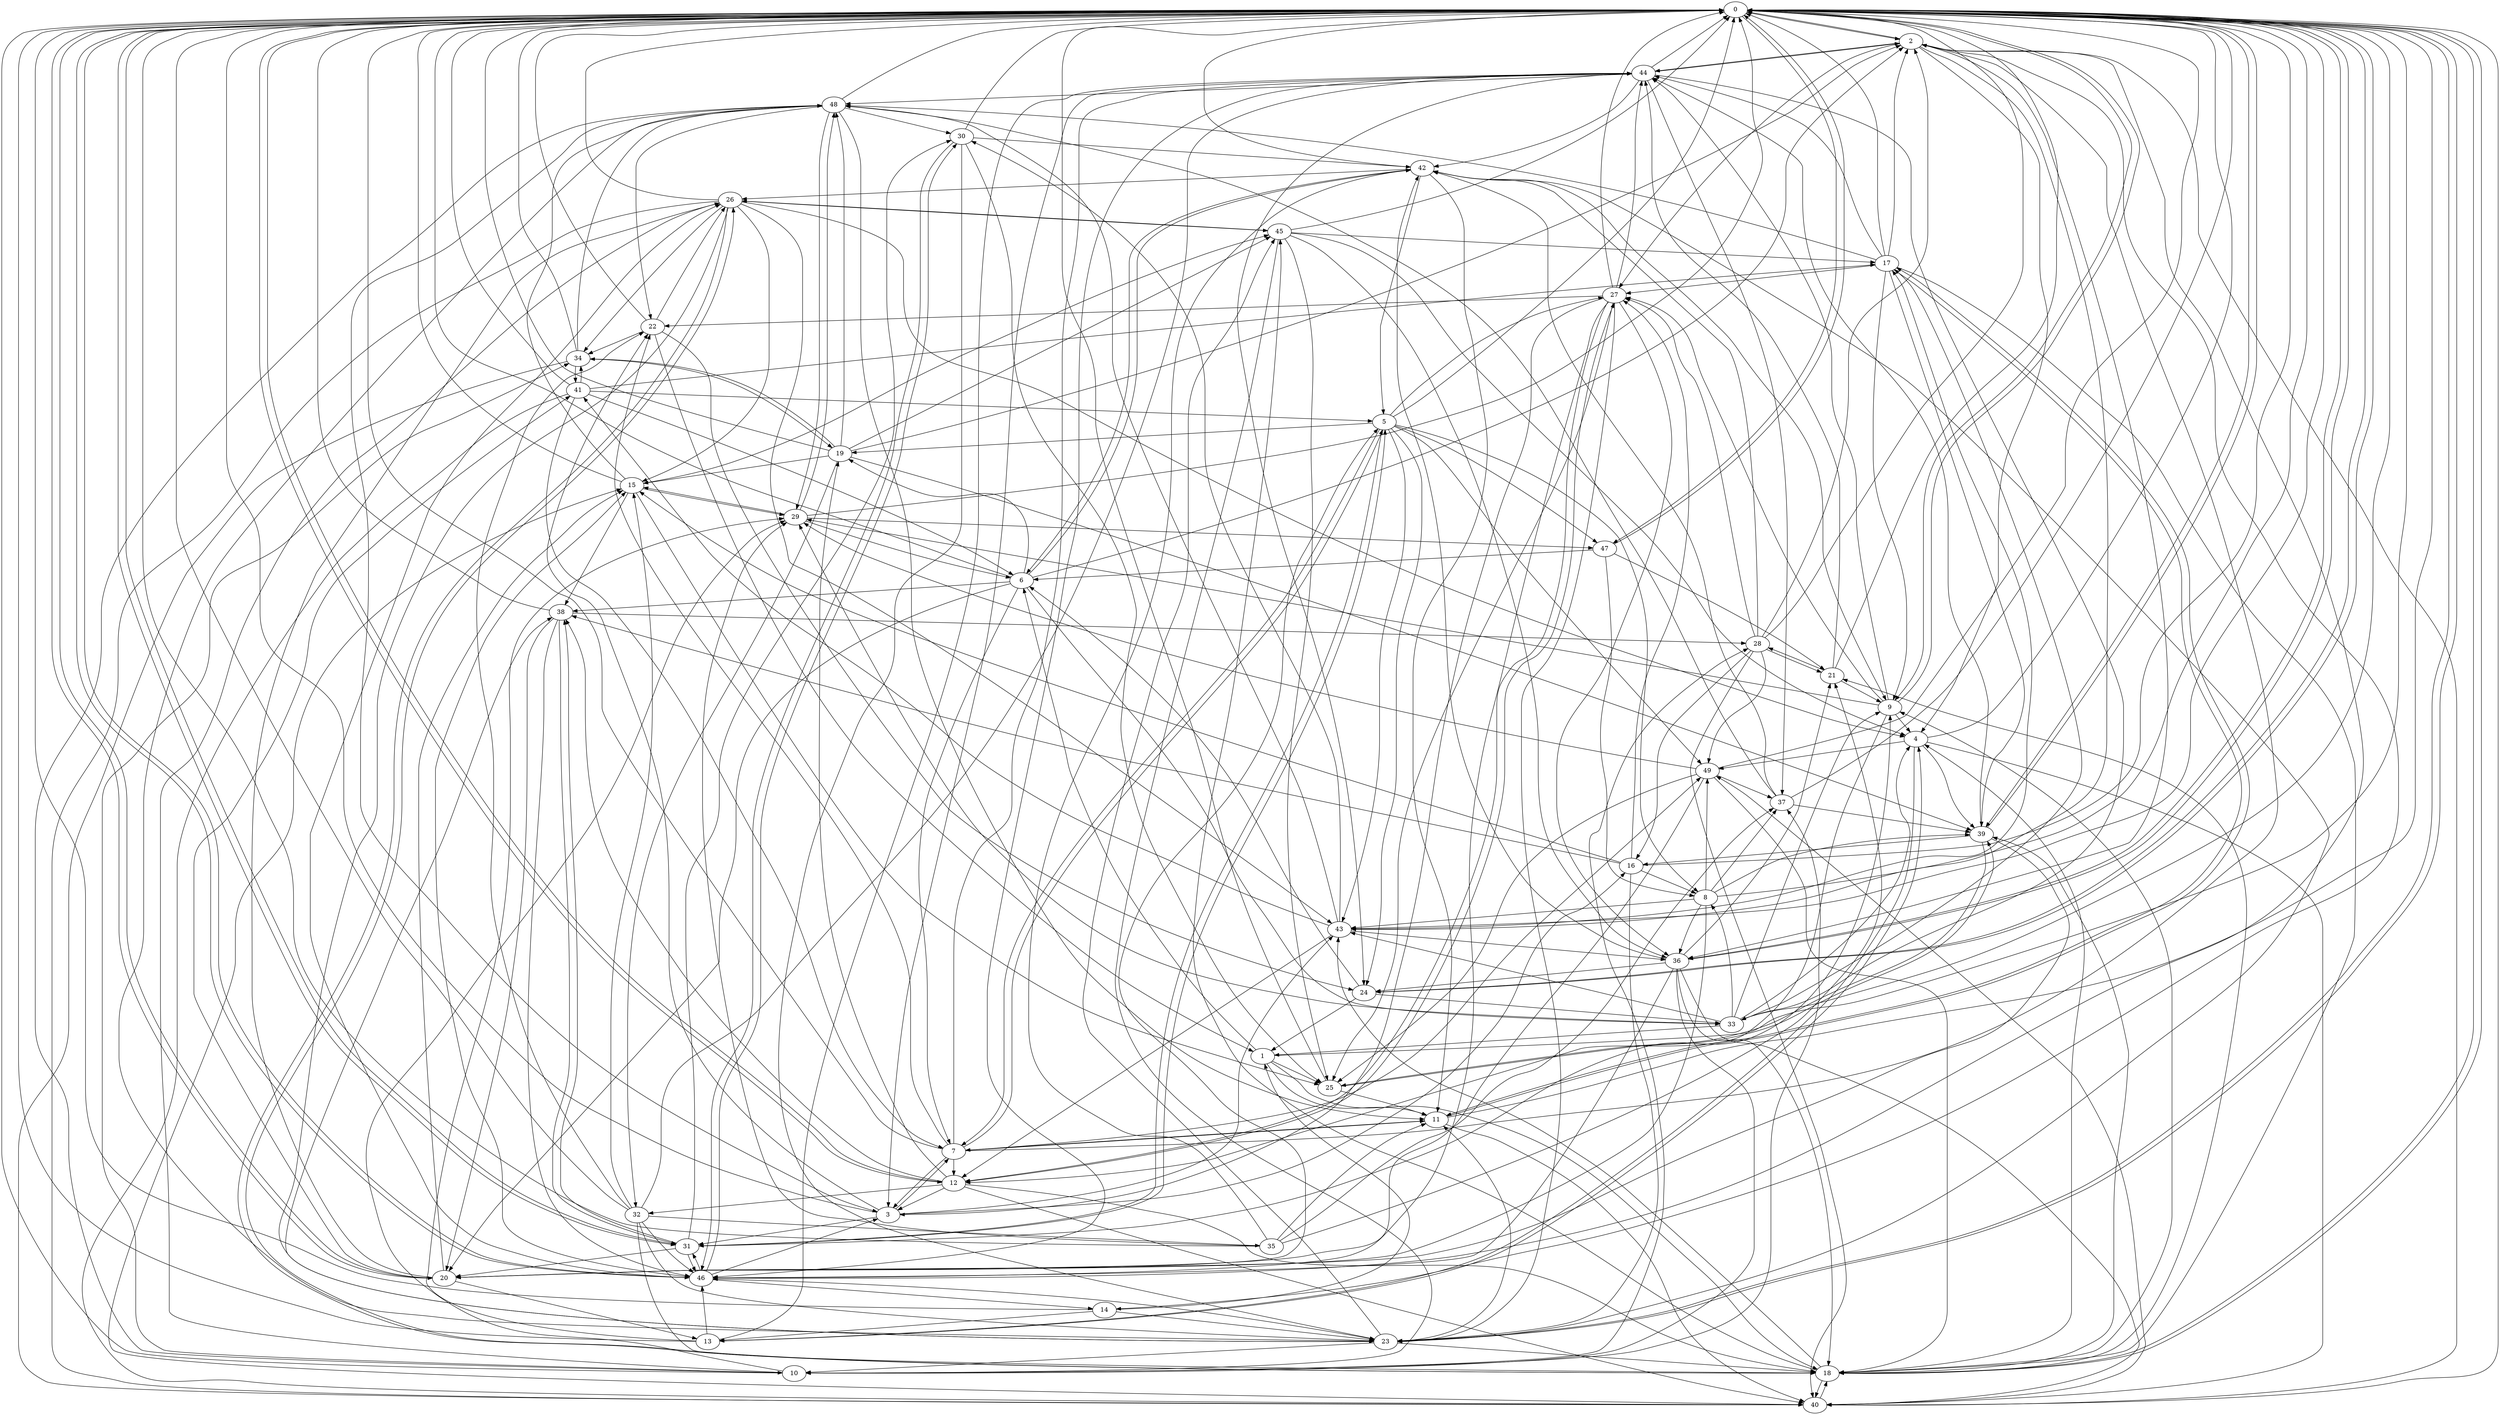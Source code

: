 strict digraph "" {
	0	 [component_delay=3];
	2	 [component_delay=3];
	0 -> 2	 [wire_delay=1];
	9	 [component_delay=3];
	0 -> 9	 [wire_delay=1];
	12	 [component_delay=3];
	0 -> 12	 [wire_delay=1];
	18	 [component_delay=3];
	0 -> 18	 [wire_delay=1];
	20	 [component_delay=3];
	0 -> 20	 [wire_delay=1];
	23	 [component_delay=3];
	0 -> 23	 [wire_delay=1];
	24	 [component_delay=3];
	0 -> 24	 [wire_delay=1];
	31	 [component_delay=3];
	0 -> 31	 [wire_delay=1];
	36	 [component_delay=3];
	0 -> 36	 [wire_delay=1];
	39	 [component_delay=3];
	0 -> 39	 [wire_delay=1];
	46	 [component_delay=3];
	0 -> 46	 [wire_delay=1];
	47	 [component_delay=3];
	0 -> 47	 [wire_delay=1];
	1	 [component_delay=3];
	1 -> 0	 [wire_delay=1];
	6	 [component_delay=3];
	1 -> 6	 [wire_delay=1];
	11	 [component_delay=3];
	1 -> 11	 [wire_delay=1];
	1 -> 18	 [wire_delay=1];
	25	 [component_delay=3];
	1 -> 25	 [wire_delay=1];
	2 -> 0	 [wire_delay=1];
	4	 [component_delay=3];
	2 -> 4	 [wire_delay=1];
	14	 [component_delay=3];
	2 -> 14	 [wire_delay=1];
	27	 [component_delay=3];
	2 -> 27	 [wire_delay=1];
	2 -> 36	 [wire_delay=1];
	40	 [component_delay=3];
	2 -> 40	 [wire_delay=1];
	43	 [component_delay=3];
	2 -> 43	 [wire_delay=1];
	44	 [component_delay=3];
	2 -> 44	 [wire_delay=1];
	3	 [component_delay=3];
	3 -> 0	 [wire_delay=1];
	7	 [component_delay=3];
	3 -> 7	 [wire_delay=1];
	16	 [component_delay=3];
	3 -> 16	 [wire_delay=1];
	22	 [component_delay=3];
	3 -> 22	 [wire_delay=1];
	3 -> 31	 [wire_delay=1];
	3 -> 43	 [wire_delay=1];
	4 -> 0	 [wire_delay=1];
	13	 [component_delay=3];
	4 -> 13	 [wire_delay=1];
	4 -> 39	 [wire_delay=1];
	4 -> 40	 [wire_delay=1];
	49	 [component_delay=3];
	4 -> 49	 [wire_delay=1];
	5	 [component_delay=3];
	5 -> 0	 [wire_delay=1];
	5 -> 7	 [wire_delay=1];
	8	 [component_delay=3];
	5 -> 8	 [wire_delay=1];
	19	 [component_delay=3];
	5 -> 19	 [wire_delay=1];
	5 -> 24	 [wire_delay=1];
	5 -> 27	 [wire_delay=1];
	5 -> 31	 [wire_delay=1];
	5 -> 43	 [wire_delay=1];
	5 -> 47	 [wire_delay=1];
	5 -> 49	 [wire_delay=1];
	6 -> 0	 [wire_delay=1];
	6 -> 2	 [wire_delay=1];
	6 -> 7	 [wire_delay=1];
	6 -> 19	 [wire_delay=1];
	6 -> 20	 [wire_delay=1];
	33	 [component_delay=3];
	6 -> 33	 [wire_delay=1];
	38	 [component_delay=3];
	6 -> 38	 [wire_delay=1];
	42	 [component_delay=3];
	6 -> 42	 [wire_delay=1];
	7 -> 0	 [wire_delay=1];
	7 -> 2	 [wire_delay=1];
	7 -> 3	 [wire_delay=1];
	7 -> 5	 [wire_delay=1];
	7 -> 11	 [wire_delay=1];
	7 -> 12	 [wire_delay=1];
	7 -> 22	 [wire_delay=1];
	7 -> 44	 [wire_delay=1];
	7 -> 49	 [wire_delay=1];
	8 -> 0	 [wire_delay=1];
	8 -> 20	 [wire_delay=1];
	8 -> 36	 [wire_delay=1];
	37	 [component_delay=3];
	8 -> 37	 [wire_delay=1];
	8 -> 39	 [wire_delay=1];
	8 -> 43	 [wire_delay=1];
	8 -> 49	 [wire_delay=1];
	9 -> 0	 [wire_delay=1];
	9 -> 4	 [wire_delay=1];
	9 -> 12	 [wire_delay=1];
	9 -> 27	 [wire_delay=1];
	29	 [component_delay=3];
	9 -> 29	 [wire_delay=1];
	9 -> 44	 [wire_delay=1];
	10	 [component_delay=3];
	10 -> 0	 [wire_delay=1];
	26	 [component_delay=3];
	10 -> 26	 [wire_delay=1];
	28	 [component_delay=3];
	10 -> 28	 [wire_delay=1];
	10 -> 29	 [wire_delay=1];
	34	 [component_delay=3];
	10 -> 34	 [wire_delay=1];
	10 -> 37	 [wire_delay=1];
	11 -> 0	 [wire_delay=1];
	11 -> 7	 [wire_delay=1];
	17	 [component_delay=3];
	11 -> 17	 [wire_delay=1];
	11 -> 40	 [wire_delay=1];
	12 -> 0	 [wire_delay=1];
	12 -> 3	 [wire_delay=1];
	12 -> 18	 [wire_delay=1];
	12 -> 19	 [wire_delay=1];
	12 -> 27	 [wire_delay=1];
	32	 [component_delay=3];
	12 -> 32	 [wire_delay=1];
	12 -> 38	 [wire_delay=1];
	12 -> 40	 [wire_delay=1];
	13 -> 0	 [wire_delay=1];
	13 -> 4	 [wire_delay=1];
	13 -> 29	 [wire_delay=1];
	13 -> 44	 [wire_delay=1];
	13 -> 46	 [wire_delay=1];
	14 -> 0	 [wire_delay=1];
	14 -> 1	 [wire_delay=1];
	14 -> 13	 [wire_delay=1];
	14 -> 23	 [wire_delay=1];
	15	 [component_delay=3];
	15 -> 0	 [wire_delay=1];
	15 -> 25	 [wire_delay=1];
	15 -> 29	 [wire_delay=1];
	15 -> 38	 [wire_delay=1];
	45	 [component_delay=3];
	15 -> 45	 [wire_delay=1];
	48	 [component_delay=3];
	15 -> 48	 [wire_delay=1];
	16 -> 0	 [wire_delay=1];
	16 -> 8	 [wire_delay=1];
	16 -> 15	 [wire_delay=1];
	16 -> 23	 [wire_delay=1];
	16 -> 27	 [wire_delay=1];
	16 -> 38	 [wire_delay=1];
	17 -> 0	 [wire_delay=1];
	17 -> 2	 [wire_delay=1];
	17 -> 9	 [wire_delay=1];
	17 -> 11	 [wire_delay=1];
	17 -> 18	 [wire_delay=1];
	17 -> 27	 [wire_delay=1];
	17 -> 39	 [wire_delay=1];
	17 -> 44	 [wire_delay=1];
	17 -> 48	 [wire_delay=1];
	18 -> 0	 [wire_delay=1];
	18 -> 4	 [wire_delay=1];
	18 -> 9	 [wire_delay=1];
	21	 [component_delay=3];
	18 -> 21	 [wire_delay=1];
	18 -> 26	 [wire_delay=1];
	18 -> 39	 [wire_delay=1];
	18 -> 40	 [wire_delay=1];
	18 -> 43	 [wire_delay=1];
	18 -> 45	 [wire_delay=1];
	19 -> 0	 [wire_delay=1];
	19 -> 2	 [wire_delay=1];
	19 -> 15	 [wire_delay=1];
	19 -> 32	 [wire_delay=1];
	19 -> 34	 [wire_delay=1];
	19 -> 39	 [wire_delay=1];
	19 -> 45	 [wire_delay=1];
	19 -> 48	 [wire_delay=1];
	20 -> 0	 [wire_delay=1];
	20 -> 5	 [wire_delay=1];
	20 -> 13	 [wire_delay=1];
	20 -> 15	 [wire_delay=1];
	20 -> 26	 [wire_delay=1];
	41	 [component_delay=3];
	20 -> 41	 [wire_delay=1];
	21 -> 0	 [wire_delay=1];
	21 -> 9	 [wire_delay=1];
	21 -> 28	 [wire_delay=1];
	21 -> 44	 [wire_delay=1];
	22 -> 0	 [wire_delay=1];
	22 -> 1	 [wire_delay=1];
	22 -> 24	 [wire_delay=1];
	22 -> 26	 [wire_delay=1];
	22 -> 34	 [wire_delay=1];
	23 -> 0	 [wire_delay=1];
	23 -> 10	 [wire_delay=1];
	23 -> 11	 [wire_delay=1];
	23 -> 18	 [wire_delay=1];
	23 -> 38	 [wire_delay=1];
	23 -> 42	 [wire_delay=1];
	23 -> 45	 [wire_delay=1];
	23 -> 46	 [wire_delay=1];
	23 -> 48	 [wire_delay=1];
	24 -> 0	 [wire_delay=1];
	24 -> 1	 [wire_delay=1];
	24 -> 6	 [wire_delay=1];
	24 -> 33	 [wire_delay=1];
	25 -> 0	 [wire_delay=1];
	25 -> 11	 [wire_delay=1];
	25 -> 39	 [wire_delay=1];
	26 -> 0	 [wire_delay=1];
	26 -> 4	 [wire_delay=1];
	26 -> 15	 [wire_delay=1];
	26 -> 18	 [wire_delay=1];
	26 -> 23	 [wire_delay=1];
	26 -> 34	 [wire_delay=1];
	26 -> 40	 [wire_delay=1];
	26 -> 43	 [wire_delay=1];
	26 -> 45	 [wire_delay=1];
	27 -> 0	 [wire_delay=1];
	27 -> 3	 [wire_delay=1];
	27 -> 12	 [wire_delay=1];
	27 -> 22	 [wire_delay=1];
	27 -> 23	 [wire_delay=1];
	27 -> 25	 [wire_delay=1];
	27 -> 36	 [wire_delay=1];
	27 -> 44	 [wire_delay=1];
	27 -> 46	 [wire_delay=1];
	28 -> 0	 [wire_delay=1];
	28 -> 2	 [wire_delay=1];
	28 -> 16	 [wire_delay=1];
	28 -> 21	 [wire_delay=1];
	28 -> 27	 [wire_delay=1];
	28 -> 40	 [wire_delay=1];
	28 -> 42	 [wire_delay=1];
	28 -> 49	 [wire_delay=1];
	29 -> 0	 [wire_delay=1];
	29 -> 6	 [wire_delay=1];
	29 -> 15	 [wire_delay=1];
	29 -> 47	 [wire_delay=1];
	29 -> 48	 [wire_delay=1];
	30	 [component_delay=3];
	30 -> 0	 [wire_delay=1];
	30 -> 23	 [wire_delay=1];
	30 -> 25	 [wire_delay=1];
	30 -> 42	 [wire_delay=1];
	30 -> 46	 [wire_delay=1];
	31 -> 0	 [wire_delay=1];
	31 -> 5	 [wire_delay=1];
	31 -> 9	 [wire_delay=1];
	31 -> 20	 [wire_delay=1];
	31 -> 30	 [wire_delay=1];
	31 -> 38	 [wire_delay=1];
	31 -> 46	 [wire_delay=1];
	32 -> 0	 [wire_delay=1];
	32 -> 15	 [wire_delay=1];
	32 -> 18	 [wire_delay=1];
	32 -> 22	 [wire_delay=1];
	32 -> 23	 [wire_delay=1];
	35	 [component_delay=3];
	32 -> 35	 [wire_delay=1];
	32 -> 44	 [wire_delay=1];
	32 -> 46	 [wire_delay=1];
	33 -> 0	 [wire_delay=1];
	33 -> 1	 [wire_delay=1];
	33 -> 4	 [wire_delay=1];
	33 -> 8	 [wire_delay=1];
	33 -> 9	 [wire_delay=1];
	33 -> 17	 [wire_delay=1];
	33 -> 29	 [wire_delay=1];
	33 -> 43	 [wire_delay=1];
	34 -> 0	 [wire_delay=1];
	34 -> 19	 [wire_delay=1];
	34 -> 40	 [wire_delay=1];
	34 -> 41	 [wire_delay=1];
	34 -> 48	 [wire_delay=1];
	35 -> 0	 [wire_delay=1];
	35 -> 11	 [wire_delay=1];
	35 -> 21	 [wire_delay=1];
	35 -> 29	 [wire_delay=1];
	35 -> 37	 [wire_delay=1];
	35 -> 42	 [wire_delay=1];
	36 -> 0	 [wire_delay=1];
	36 -> 10	 [wire_delay=1];
	36 -> 18	 [wire_delay=1];
	36 -> 21	 [wire_delay=1];
	36 -> 24	 [wire_delay=1];
	36 -> 40	 [wire_delay=1];
	36 -> 42	 [wire_delay=1];
	36 -> 46	 [wire_delay=1];
	37 -> 0	 [wire_delay=1];
	37 -> 39	 [wire_delay=1];
	37 -> 42	 [wire_delay=1];
	37 -> 48	 [wire_delay=1];
	38 -> 0	 [wire_delay=1];
	38 -> 20	 [wire_delay=1];
	38 -> 28	 [wire_delay=1];
	38 -> 31	 [wire_delay=1];
	38 -> 46	 [wire_delay=1];
	39 -> 0	 [wire_delay=1];
	39 -> 16	 [wire_delay=1];
	39 -> 20	 [wire_delay=1];
	39 -> 25	 [wire_delay=1];
	39 -> 44	 [wire_delay=1];
	40 -> 0	 [wire_delay=1];
	40 -> 15	 [wire_delay=1];
	40 -> 18	 [wire_delay=1];
	40 -> 49	 [wire_delay=1];
	41 -> 0	 [wire_delay=1];
	41 -> 5	 [wire_delay=1];
	41 -> 6	 [wire_delay=1];
	41 -> 7	 [wire_delay=1];
	41 -> 17	 [wire_delay=1];
	41 -> 34	 [wire_delay=1];
	41 -> 40	 [wire_delay=1];
	42 -> 0	 [wire_delay=1];
	42 -> 5	 [wire_delay=1];
	42 -> 6	 [wire_delay=1];
	42 -> 9	 [wire_delay=1];
	42 -> 11	 [wire_delay=1];
	42 -> 26	 [wire_delay=1];
	43 -> 0	 [wire_delay=1];
	43 -> 12	 [wire_delay=1];
	43 -> 17	 [wire_delay=1];
	43 -> 30	 [wire_delay=1];
	43 -> 36	 [wire_delay=1];
	43 -> 41	 [wire_delay=1];
	43 -> 48	 [wire_delay=1];
	44 -> 0	 [wire_delay=1];
	44 -> 2	 [wire_delay=1];
	44 -> 3	 [wire_delay=1];
	44 -> 24	 [wire_delay=1];
	44 -> 33	 [wire_delay=1];
	44 -> 37	 [wire_delay=1];
	44 -> 42	 [wire_delay=1];
	44 -> 46	 [wire_delay=1];
	44 -> 48	 [wire_delay=1];
	45 -> 0	 [wire_delay=1];
	45 -> 4	 [wire_delay=1];
	45 -> 10	 [wire_delay=1];
	45 -> 17	 [wire_delay=1];
	45 -> 25	 [wire_delay=1];
	45 -> 26	 [wire_delay=1];
	45 -> 36	 [wire_delay=1];
	46 -> 0	 [wire_delay=1];
	46 -> 2	 [wire_delay=1];
	46 -> 3	 [wire_delay=1];
	46 -> 14	 [wire_delay=1];
	46 -> 15	 [wire_delay=1];
	46 -> 26	 [wire_delay=1];
	46 -> 30	 [wire_delay=1];
	46 -> 31	 [wire_delay=1];
	47 -> 0	 [wire_delay=1];
	47 -> 6	 [wire_delay=1];
	47 -> 8	 [wire_delay=1];
	47 -> 21	 [wire_delay=1];
	48 -> 0	 [wire_delay=1];
	48 -> 3	 [wire_delay=1];
	48 -> 10	 [wire_delay=1];
	48 -> 11	 [wire_delay=1];
	48 -> 22	 [wire_delay=1];
	48 -> 29	 [wire_delay=1];
	48 -> 30	 [wire_delay=1];
	49 -> 0	 [wire_delay=1];
	49 -> 18	 [wire_delay=1];
	49 -> 20	 [wire_delay=1];
	49 -> 25	 [wire_delay=1];
	49 -> 29	 [wire_delay=1];
	49 -> 37	 [wire_delay=1];
}

